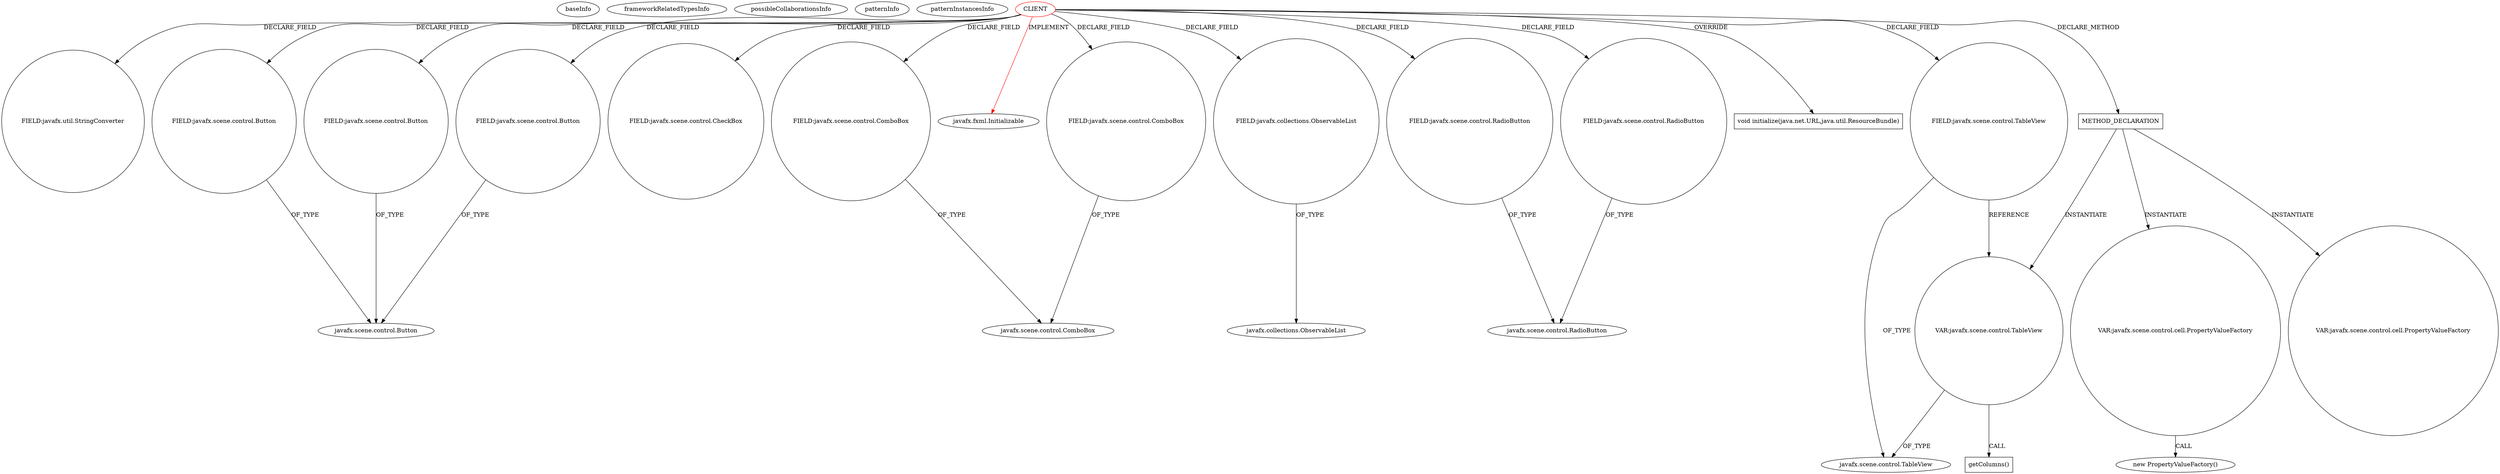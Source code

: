 digraph {
baseInfo[graphId=3855,category="pattern",isAnonymous=false,possibleRelation=false]
frameworkRelatedTypesInfo[0="javafx.fxml.Initializable"]
possibleCollaborationsInfo[]
patternInfo[frequency=2.0,patternRootClient=0]
patternInstancesInfo[0="bianconejo-CEFX~/bianconejo-CEFX/CEFX-master/src/cefx/CEPaiementAttenteController.java~CEPaiementAttenteController~2025",1="bianconejo-CEFX~/bianconejo-CEFX/CEFX-master/src/cefx/CECommandeController.java~CECommandeController~2084"]
30[label="FIELD:javafx.util.StringConverter",vertexType="FIELD_DECLARATION",isFrameworkType=false,shape=circle]
0[label="CLIENT",vertexType="ROOT_CLIENT_CLASS_DECLARATION",isFrameworkType=false,color=red]
2[label="FIELD:javafx.scene.control.Button",vertexType="FIELD_DECLARATION",isFrameworkType=false,shape=circle]
4[label="FIELD:javafx.scene.control.Button",vertexType="FIELD_DECLARATION",isFrameworkType=false,shape=circle]
6[label="FIELD:javafx.scene.control.Button",vertexType="FIELD_DECLARATION",isFrameworkType=false,shape=circle]
8[label="FIELD:javafx.scene.control.CheckBox",vertexType="FIELD_DECLARATION",isFrameworkType=false,shape=circle]
10[label="FIELD:javafx.scene.control.ComboBox",vertexType="FIELD_DECLARATION",isFrameworkType=false,shape=circle]
1[label="javafx.fxml.Initializable",vertexType="FRAMEWORK_INTERFACE_TYPE",isFrameworkType=false]
12[label="FIELD:javafx.scene.control.ComboBox",vertexType="FIELD_DECLARATION",isFrameworkType=false,shape=circle]
14[label="FIELD:javafx.collections.ObservableList",vertexType="FIELD_DECLARATION",isFrameworkType=false,shape=circle]
15[label="javafx.collections.ObservableList",vertexType="FRAMEWORK_INTERFACE_TYPE",isFrameworkType=false]
16[label="FIELD:javafx.scene.control.RadioButton",vertexType="FIELD_DECLARATION",isFrameworkType=false,shape=circle]
17[label="javafx.scene.control.RadioButton",vertexType="FRAMEWORK_CLASS_TYPE",isFrameworkType=false]
18[label="FIELD:javafx.scene.control.RadioButton",vertexType="FIELD_DECLARATION",isFrameworkType=false,shape=circle]
34[label="void initialize(java.net.URL,java.util.ResourceBundle)",vertexType="OVERRIDING_METHOD_DECLARATION",isFrameworkType=false,shape=box]
3[label="javafx.scene.control.Button",vertexType="FRAMEWORK_CLASS_TYPE",isFrameworkType=false]
11[label="javafx.scene.control.ComboBox",vertexType="FRAMEWORK_CLASS_TYPE",isFrameworkType=false]
32[label="FIELD:javafx.scene.control.TableView",vertexType="FIELD_DECLARATION",isFrameworkType=false,shape=circle]
33[label="javafx.scene.control.TableView",vertexType="FRAMEWORK_CLASS_TYPE",isFrameworkType=false]
125[label="VAR:javafx.scene.control.TableView",vertexType="VARIABLE_EXPRESION",isFrameworkType=false,shape=circle]
126[label="getColumns()",vertexType="INSIDE_CALL",isFrameworkType=false,shape=box]
50[label="METHOD_DECLARATION",vertexType="CLIENT_METHOD_DECLARATION",isFrameworkType=false,shape=box]
57[label="VAR:javafx.scene.control.cell.PropertyValueFactory",vertexType="VARIABLE_EXPRESION",isFrameworkType=false,shape=circle]
56[label="new PropertyValueFactory()",vertexType="CONSTRUCTOR_CALL",isFrameworkType=false]
116[label="VAR:javafx.scene.control.cell.PropertyValueFactory",vertexType="VARIABLE_EXPRESION",isFrameworkType=false,shape=circle]
50->116[label="INSTANTIATE"]
0->6[label="DECLARE_FIELD"]
16->17[label="OF_TYPE"]
0->10[label="DECLARE_FIELD"]
125->126[label="CALL"]
6->3[label="OF_TYPE"]
0->14[label="DECLARE_FIELD"]
0->30[label="DECLARE_FIELD"]
32->125[label="REFERENCE"]
125->33[label="OF_TYPE"]
0->16[label="DECLARE_FIELD"]
50->125[label="INSTANTIATE"]
57->56[label="CALL"]
10->11[label="OF_TYPE"]
32->33[label="OF_TYPE"]
0->2[label="DECLARE_FIELD"]
0->50[label="DECLARE_METHOD"]
0->1[label="IMPLEMENT",color=red]
50->57[label="INSTANTIATE"]
4->3[label="OF_TYPE"]
12->11[label="OF_TYPE"]
0->4[label="DECLARE_FIELD"]
0->12[label="DECLARE_FIELD"]
18->17[label="OF_TYPE"]
0->34[label="OVERRIDE"]
2->3[label="OF_TYPE"]
0->32[label="DECLARE_FIELD"]
14->15[label="OF_TYPE"]
0->18[label="DECLARE_FIELD"]
0->8[label="DECLARE_FIELD"]
}
